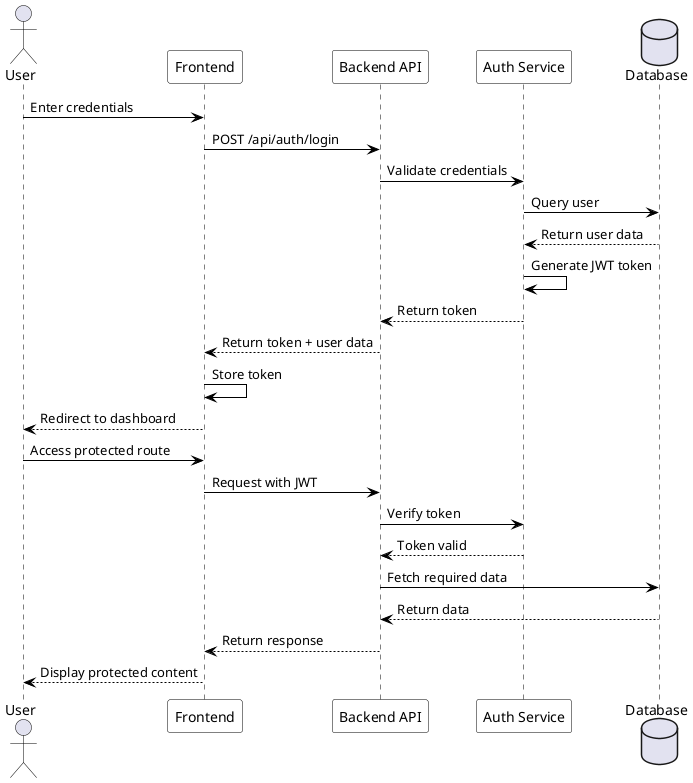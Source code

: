 @startuml Authentication Sequence

skinparam sequence {
    ArrowColor Black
    ActorBorderColor Black
    LifeLineBorderColor Black
    ParticipantBorderColor Black
    ParticipantBackgroundColor White
}

actor User
participant "Frontend" as Frontend
participant "Backend API" as API
participant "Auth Service" as Auth
database "Database" as DB

User -> Frontend: Enter credentials
Frontend -> API: POST /api/auth/login
API -> Auth: Validate credentials
Auth -> DB: Query user
DB --> Auth: Return user data
Auth -> Auth: Generate JWT token
Auth --> API: Return token
API --> Frontend: Return token + user data
Frontend -> Frontend: Store token
Frontend --> User: Redirect to dashboard

User -> Frontend: Access protected route
Frontend -> API: Request with JWT
API -> Auth: Verify token
Auth --> API: Token valid
API -> DB: Fetch required data
DB --> API: Return data
API --> Frontend: Return response
Frontend --> User: Display protected content

@enduml 